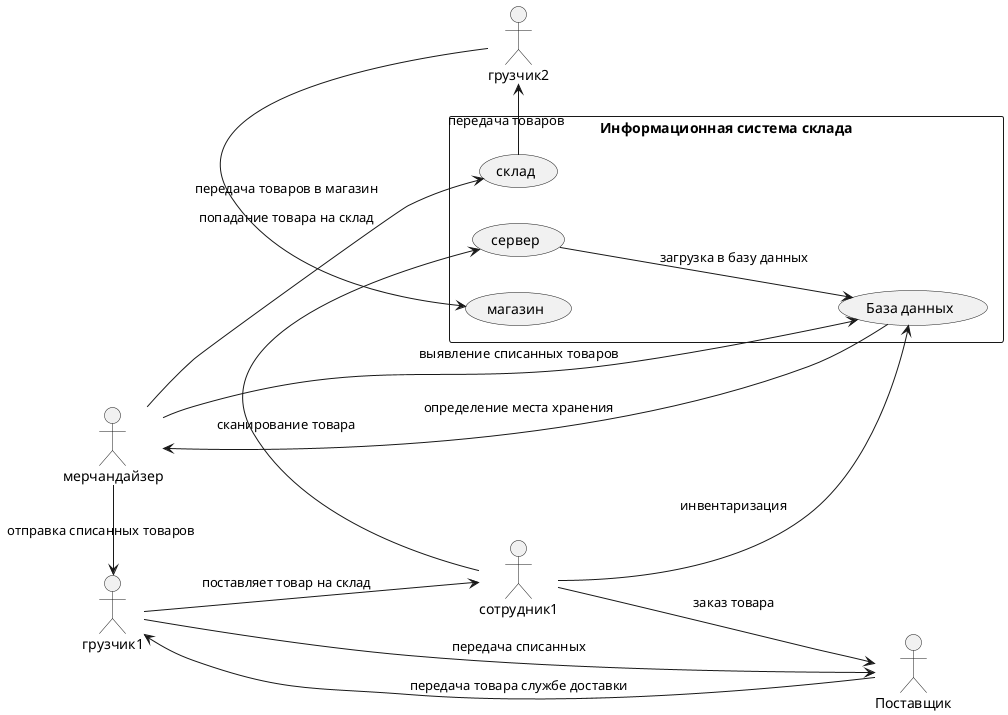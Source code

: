 @startuml
left to right direction


actor "Поставщик" as User
actor "грузчик1" as User1
actor "грузчик2" as User2
actor "мерчандайзер" as User3
actor "сотрудник1" as User4

rectangle "Информационная система склада" {
    usecase "сервер" as server
    usecase "База данных" as BD
    usecase "склад" as sklad
    usecase "магазин" as magazin

    User4 -–> User: заказ товара
    User -–> User1 : передача товара службе доставки
    User1 -–> User4: поставляет товар на склад
    User4 -–> server : сканирование товара
    server -–> BD : загрузка в базу данных
    BD -–> User3: определение места хранения
    User3 -–> sklad: попадание товара на склад
    sklad -–> User2: передача товаров
    User2 –> magazin: передача товаров в магазин
    User4 –> BD: инвентаризация
    User3 –> BD: выявление списанных товаров
    User3 –> User1: отправка списанных товаров
    User1 –> User: передача списанных
@enduml
